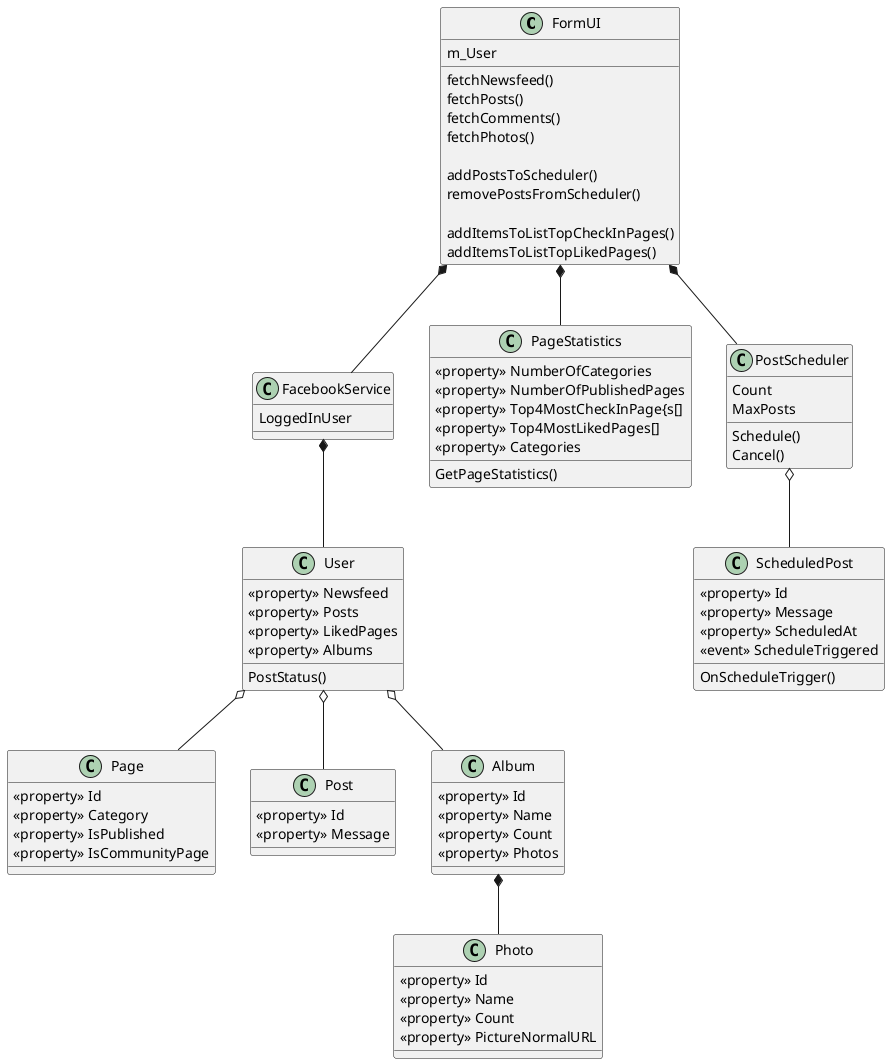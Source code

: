 @startuml

class FormUI {
  m_User
  
  fetchNewsfeed()
  fetchPosts()
  fetchComments()
  fetchPhotos()
  
  addPostsToScheduler()
  removePostsFromScheduler()

  addItemsToListTopCheckInPages()
  addItemsToListTopLikedPages()
}

class FacebookService {
  LoggedInUser
}

class PageStatistics {
  <<property>> NumberOfCategories
  <<property>> NumberOfPublishedPages
  <<property>> Top4MostCheckInPage{s[]
  <<property>> Top4MostLikedPages[]
  <<property>> Categories
  GetPageStatistics()
}

class PostScheduler {
  Count
  MaxPosts
  Schedule()
  Cancel()
}

class ScheduledPost {
  <<property>> Id
  <<property>> Message
  <<property>> ScheduledAt
  <<event>> ScheduleTriggered
  OnScheduleTrigger()
}

class User {
  <<property>> Newsfeed
  <<property>> Posts
  <<property>> LikedPages
  <<property>> Albums

  PostStatus()
}

class Page {
  <<property>> Id
  <<property>> Category
  <<property>> IsPublished
  <<property>> IsCommunityPage
}

class Post {
  <<property>> Id
  <<property>> Message
}

class Album {
  <<property>> Id
  <<property>> Name
  <<property>> Count
  <<property>> Photos
}

class Photo {
  <<property>> Id
  <<property>> Name
  <<property>> Count
  <<property>> PictureNormalURL
}

FormUI *-- FacebookService
FormUI *-- PostScheduler
FormUI *-- PageStatistics

FacebookService *-- User

Album *-- Photo

User o-- Album
User o-- Page
User o-- Post

PostScheduler o-- ScheduledPost
@enduml
